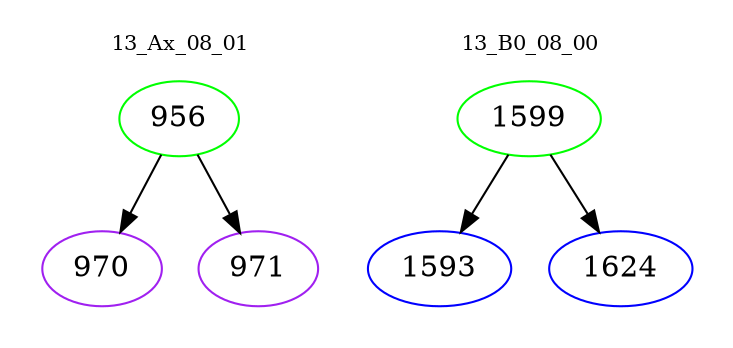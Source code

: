digraph{
subgraph cluster_0 {
color = white
label = "13_Ax_08_01";
fontsize=10;
T0_956 [label="956", color="green"]
T0_956 -> T0_970 [color="black"]
T0_970 [label="970", color="purple"]
T0_956 -> T0_971 [color="black"]
T0_971 [label="971", color="purple"]
}
subgraph cluster_1 {
color = white
label = "13_B0_08_00";
fontsize=10;
T1_1599 [label="1599", color="green"]
T1_1599 -> T1_1593 [color="black"]
T1_1593 [label="1593", color="blue"]
T1_1599 -> T1_1624 [color="black"]
T1_1624 [label="1624", color="blue"]
}
}
